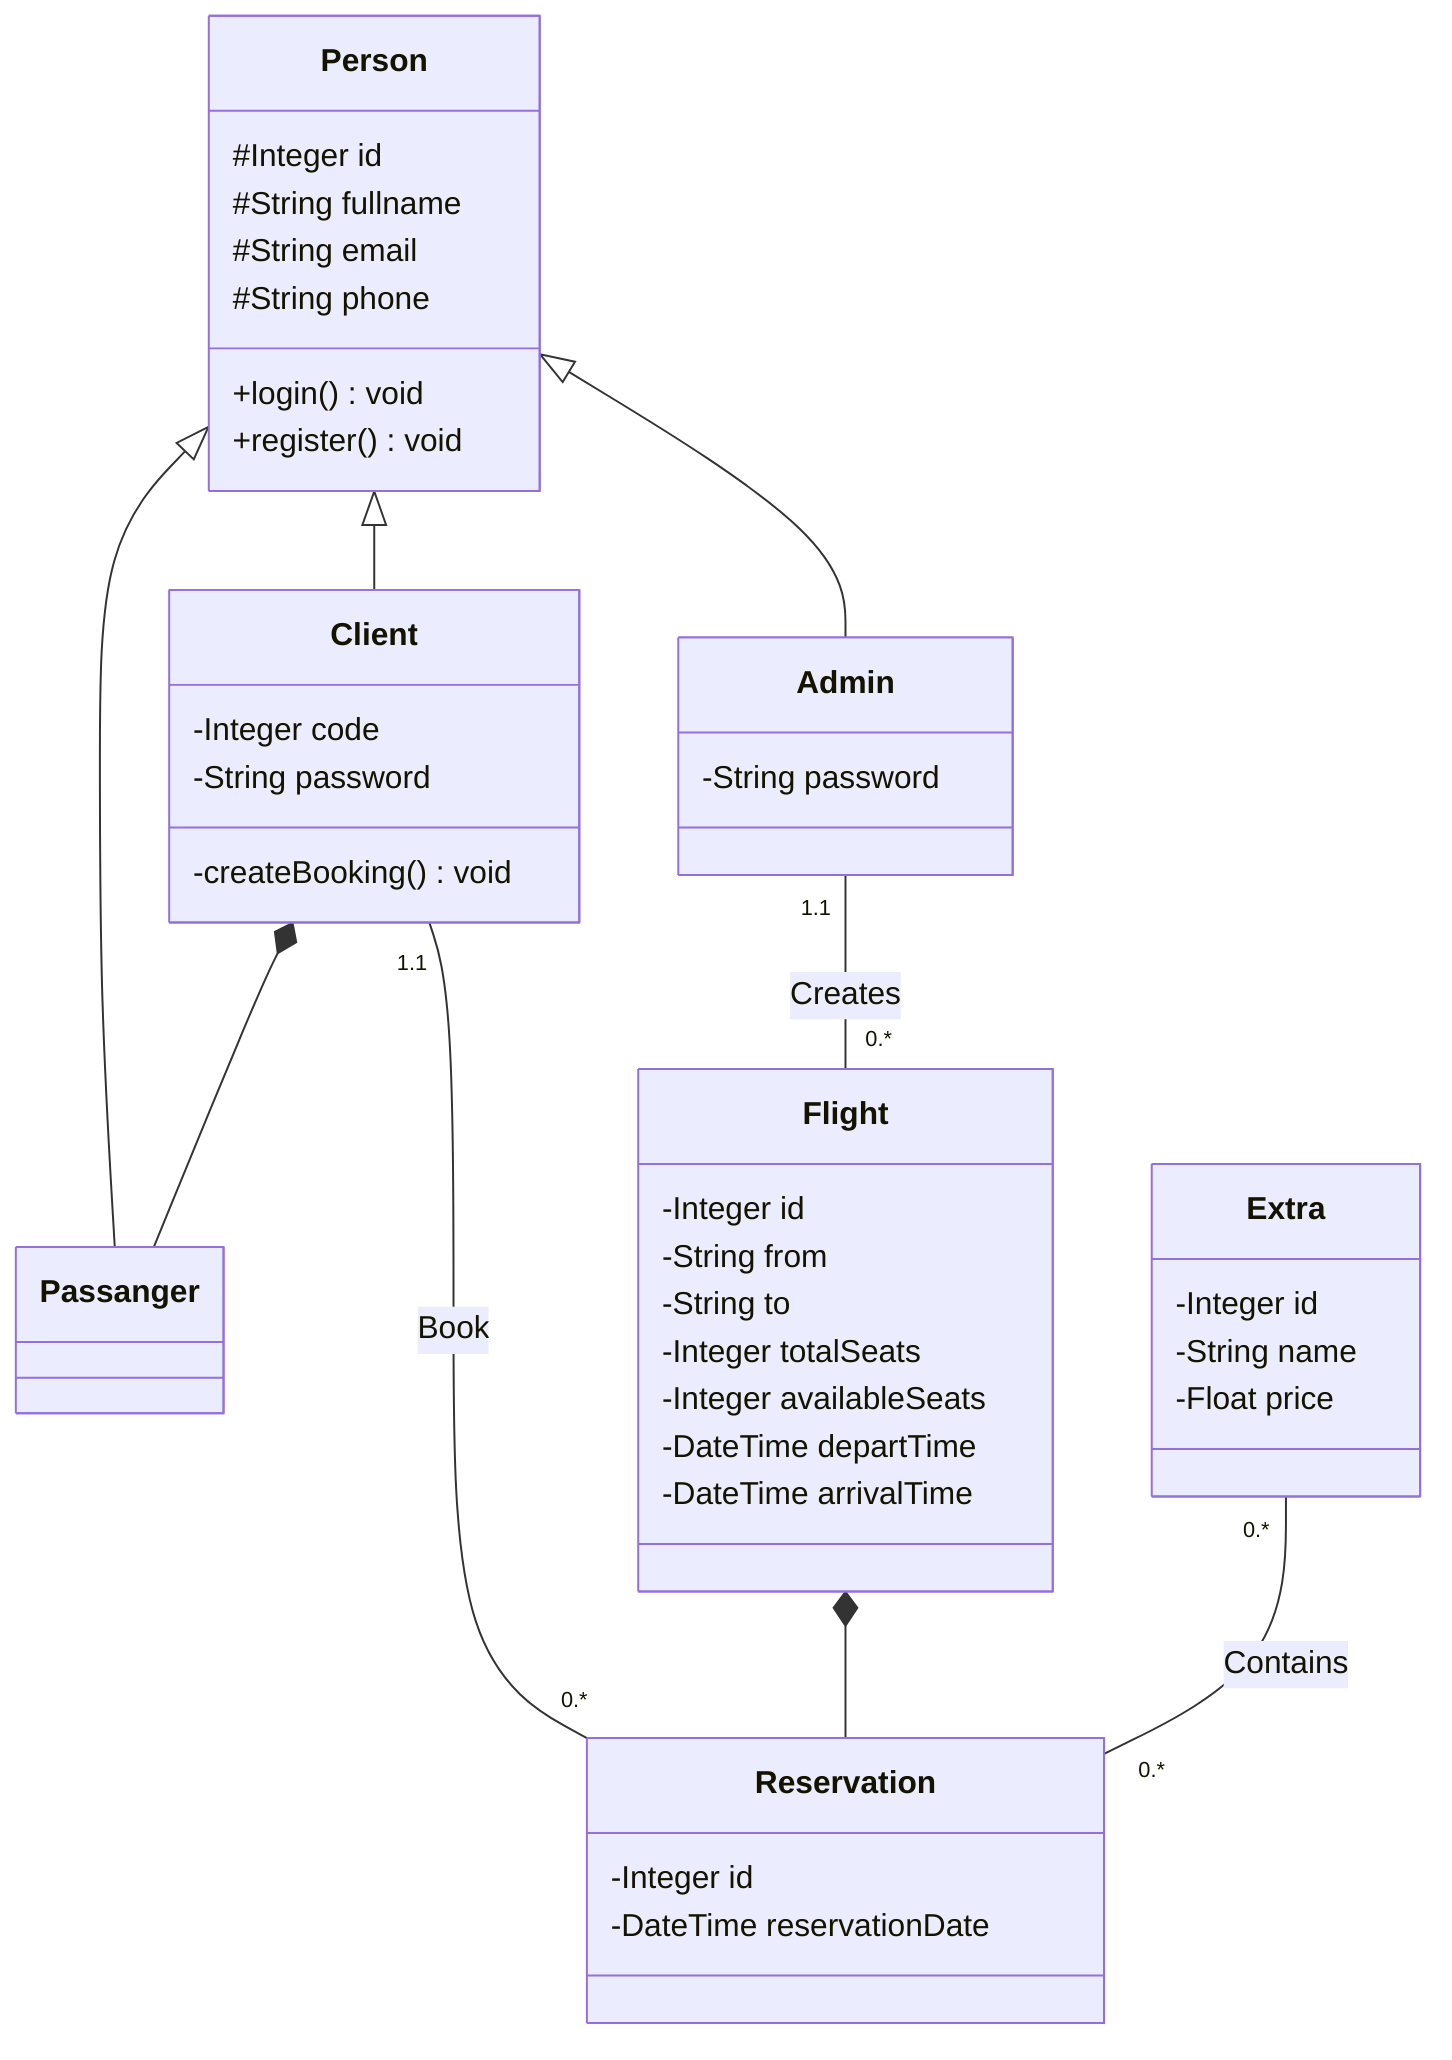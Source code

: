 classDiagram
Person <|-- Admin
Person <|-- Client
Person <|-- Passanger
Client *-- Passanger
Admin "1.1" -- "0.*" Flight : Creates
Client "1.1" -- "0.*" Reservation : Book
Flight *-- Reservation
Extra "0.*" -- "0.*" Reservation : Contains

class Extra{
    -Integer id
    -String name
    -Float price
}

class Reservation{
    -Integer id
    -DateTime reservationDate
}

class Person{
    #Integer id
    #String fullname
    #String email
    #String phone
    +login() void
    +register() void
}

class Flight{
    -Integer id
    -String from
    -String to
    -Integer totalSeats
    -Integer availableSeats
    -DateTime departTime
    -DateTime arrivalTime

}

class Client{
    -Integer code
    -String password
    -createBooking() void
}

class Passanger{
    
}

class Admin{
    -String password
}